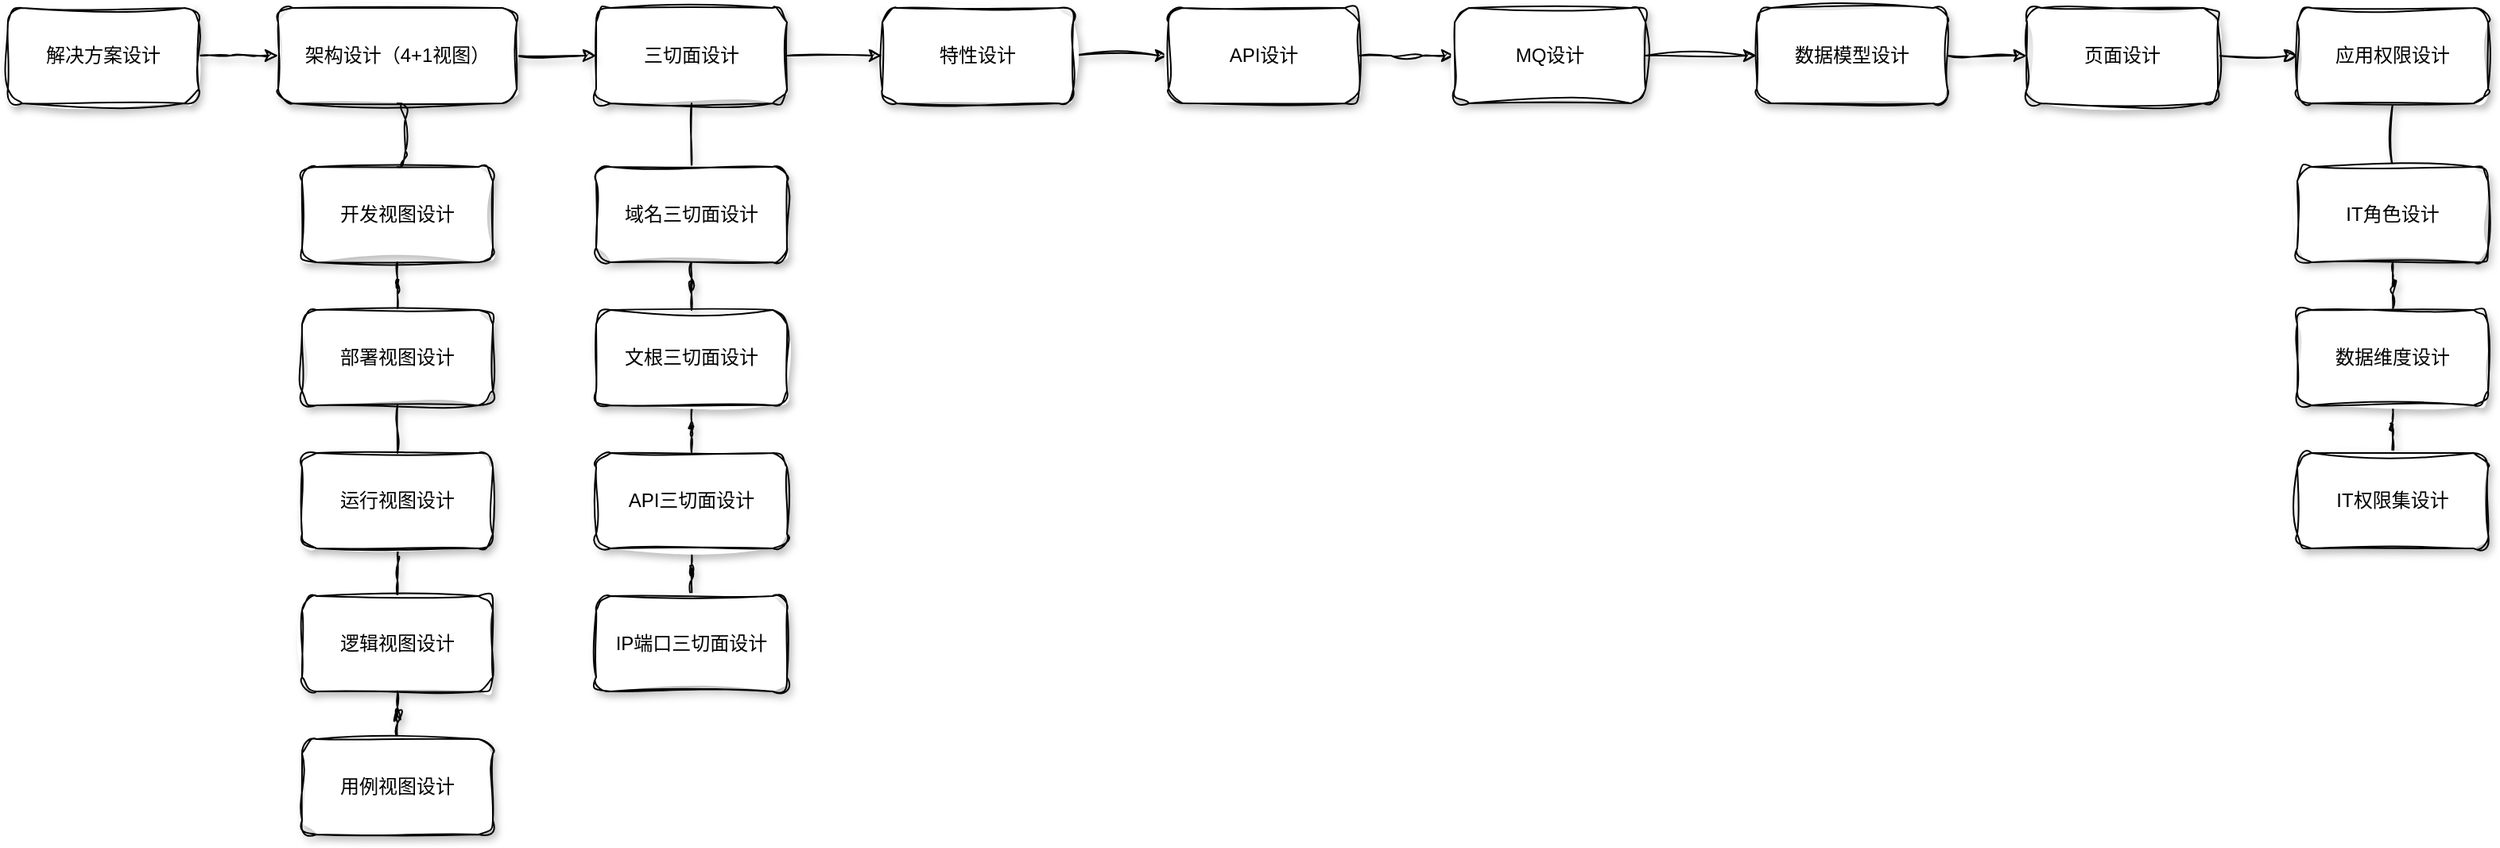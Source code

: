 <mxfile version="26.0.13">
  <diagram name="Page-1" id="o7hvjnD-FwicrIdzrirB">
    <mxGraphModel dx="2071" dy="725" grid="1" gridSize="10" guides="1" tooltips="1" connect="1" arrows="0" fold="1" page="1" pageScale="1" pageWidth="850" pageHeight="1100" math="0" shadow="0">
      <root>
        <mxCell id="0" />
        <mxCell id="1" parent="0" />
        <mxCell id="HR8WFGy64bs_LNmVH5kY-29" value="" style="edgeStyle=orthogonalEdgeStyle;rounded=1;orthogonalLoop=1;jettySize=auto;html=1;flowAnimation=1;shadow=1;sketch=1;curveFitting=1;jiggle=2;" parent="1" source="HR8WFGy64bs_LNmVH5kY-2" target="HR8WFGy64bs_LNmVH5kY-3" edge="1">
          <mxGeometry relative="1" as="geometry" />
        </mxCell>
        <mxCell id="HR8WFGy64bs_LNmVH5kY-2" value="特性设计" style="rounded=1;whiteSpace=wrap;html=1;shadow=1;sketch=1;curveFitting=1;jiggle=2;" parent="1" vertex="1">
          <mxGeometry x="60" y="220" width="120" height="60" as="geometry" />
        </mxCell>
        <mxCell id="HR8WFGy64bs_LNmVH5kY-50" value="" style="edgeStyle=orthogonalEdgeStyle;rounded=1;orthogonalLoop=1;jettySize=auto;html=1;flowAnimation=1;shadow=1;sketch=1;curveFitting=1;jiggle=2;" parent="1" source="HR8WFGy64bs_LNmVH5kY-3" target="HR8WFGy64bs_LNmVH5kY-48" edge="1">
          <mxGeometry relative="1" as="geometry">
            <Array as="points">
              <mxPoint x="390" y="250" />
              <mxPoint x="390" y="250" />
            </Array>
          </mxGeometry>
        </mxCell>
        <mxCell id="HR8WFGy64bs_LNmVH5kY-3" value="API设计" style="rounded=1;whiteSpace=wrap;html=1;shadow=1;sketch=1;curveFitting=1;jiggle=2;" parent="1" vertex="1">
          <mxGeometry x="240" y="220" width="120" height="60" as="geometry" />
        </mxCell>
        <mxCell id="HR8WFGy64bs_LNmVH5kY-32" value="" style="edgeStyle=orthogonalEdgeStyle;rounded=1;orthogonalLoop=1;jettySize=auto;html=1;flowAnimation=1;shadow=1;sketch=1;curveFitting=1;jiggle=2;" parent="1" source="HR8WFGy64bs_LNmVH5kY-5" target="HR8WFGy64bs_LNmVH5kY-6" edge="1">
          <mxGeometry relative="1" as="geometry" />
        </mxCell>
        <mxCell id="HR8WFGy64bs_LNmVH5kY-5" value="数据模型设计" style="rounded=1;whiteSpace=wrap;html=1;shadow=1;sketch=1;curveFitting=1;jiggle=2;" parent="1" vertex="1">
          <mxGeometry x="610" y="220" width="120" height="60" as="geometry" />
        </mxCell>
        <mxCell id="HR8WFGy64bs_LNmVH5kY-33" value="" style="edgeStyle=orthogonalEdgeStyle;rounded=1;orthogonalLoop=1;jettySize=auto;html=1;flowAnimation=1;shadow=1;sketch=1;curveFitting=1;jiggle=2;" parent="1" source="HR8WFGy64bs_LNmVH5kY-6" target="HR8WFGy64bs_LNmVH5kY-7" edge="1">
          <mxGeometry relative="1" as="geometry" />
        </mxCell>
        <mxCell id="HR8WFGy64bs_LNmVH5kY-6" value="页面设计" style="rounded=1;whiteSpace=wrap;html=1;shadow=1;sketch=1;curveFitting=1;jiggle=2;" parent="1" vertex="1">
          <mxGeometry x="780" y="220" width="120" height="60" as="geometry" />
        </mxCell>
        <mxCell id="HR8WFGy64bs_LNmVH5kY-42" value="" style="edgeStyle=orthogonalEdgeStyle;rounded=1;orthogonalLoop=1;jettySize=auto;html=1;endArrow=none;startFill=0;shadow=1;sketch=1;curveFitting=1;jiggle=2;" parent="1" source="HR8WFGy64bs_LNmVH5kY-7" target="HR8WFGy64bs_LNmVH5kY-24" edge="1">
          <mxGeometry relative="1" as="geometry" />
        </mxCell>
        <mxCell id="HR8WFGy64bs_LNmVH5kY-7" value="应用权限设计" style="rounded=1;whiteSpace=wrap;html=1;shadow=1;sketch=1;curveFitting=1;jiggle=2;" parent="1" vertex="1">
          <mxGeometry x="950" y="220" width="120" height="60" as="geometry" />
        </mxCell>
        <mxCell id="HR8WFGy64bs_LNmVH5kY-28" value="" style="edgeStyle=orthogonalEdgeStyle;rounded=1;orthogonalLoop=1;jettySize=auto;html=1;flowAnimation=1;shadow=1;sketch=1;curveFitting=1;jiggle=2;" parent="1" source="HR8WFGy64bs_LNmVH5kY-8" target="HR8WFGy64bs_LNmVH5kY-2" edge="1">
          <mxGeometry relative="1" as="geometry" />
        </mxCell>
        <mxCell id="HR8WFGy64bs_LNmVH5kY-38" value="" style="edgeStyle=orthogonalEdgeStyle;rounded=1;orthogonalLoop=1;jettySize=auto;html=1;endArrow=none;startFill=0;shadow=1;sketch=1;curveFitting=1;jiggle=2;flowAnimation=1;" parent="1" source="HR8WFGy64bs_LNmVH5kY-8" target="HR8WFGy64bs_LNmVH5kY-16" edge="1">
          <mxGeometry relative="1" as="geometry" />
        </mxCell>
        <mxCell id="HR8WFGy64bs_LNmVH5kY-8" value="三切面设计" style="rounded=1;whiteSpace=wrap;html=1;shadow=1;sketch=1;curveFitting=1;jiggle=2;" parent="1" vertex="1">
          <mxGeometry x="-120" y="220" width="120" height="60" as="geometry" />
        </mxCell>
        <mxCell id="HR8WFGy64bs_LNmVH5kY-27" value="" style="edgeStyle=orthogonalEdgeStyle;rounded=1;orthogonalLoop=1;jettySize=auto;html=1;flowAnimation=1;shadow=1;sketch=1;curveFitting=1;jiggle=2;" parent="1" source="HR8WFGy64bs_LNmVH5kY-9" target="HR8WFGy64bs_LNmVH5kY-8" edge="1">
          <mxGeometry relative="1" as="geometry" />
        </mxCell>
        <mxCell id="HR8WFGy64bs_LNmVH5kY-55" style="edgeStyle=orthogonalEdgeStyle;rounded=1;orthogonalLoop=1;jettySize=auto;html=1;exitX=0.5;exitY=1;exitDx=0;exitDy=0;entryX=0.5;entryY=0;entryDx=0;entryDy=0;endArrow=none;startFill=0;shadow=1;sketch=1;curveFitting=1;jiggle=2;flowAnimation=1;" parent="1" source="HR8WFGy64bs_LNmVH5kY-9" target="HR8WFGy64bs_LNmVH5kY-11" edge="1">
          <mxGeometry relative="1" as="geometry">
            <Array as="points">
              <mxPoint x="-240" y="280" />
              <mxPoint x="-240" y="320" />
            </Array>
          </mxGeometry>
        </mxCell>
        <mxCell id="HR8WFGy64bs_LNmVH5kY-9" value="架构设计（4+1视图）" style="rounded=1;whiteSpace=wrap;html=1;shadow=1;sketch=1;curveFitting=1;jiggle=2;glass=0;gradientColor=none;" parent="1" vertex="1">
          <mxGeometry x="-320" y="220" width="150" height="60" as="geometry" />
        </mxCell>
        <mxCell id="HR8WFGy64bs_LNmVH5kY-35" value="" style="edgeStyle=orthogonalEdgeStyle;rounded=1;orthogonalLoop=1;jettySize=auto;html=1;endArrow=none;startFill=0;shadow=1;sketch=1;curveFitting=1;jiggle=2;" parent="1" source="HR8WFGy64bs_LNmVH5kY-11" target="HR8WFGy64bs_LNmVH5kY-12" edge="1">
          <mxGeometry relative="1" as="geometry" />
        </mxCell>
        <mxCell id="HR8WFGy64bs_LNmVH5kY-11" value="开发视图设计" style="rounded=1;whiteSpace=wrap;html=1;shadow=1;sketch=1;curveFitting=1;jiggle=2;" parent="1" vertex="1">
          <mxGeometry x="-305" y="320" width="120" height="60" as="geometry" />
        </mxCell>
        <mxCell id="HR8WFGy64bs_LNmVH5kY-56" style="edgeStyle=orthogonalEdgeStyle;rounded=1;orthogonalLoop=1;jettySize=auto;html=1;exitX=0.5;exitY=1;exitDx=0;exitDy=0;entryX=0.5;entryY=0;entryDx=0;entryDy=0;endArrow=none;startFill=0;shadow=1;sketch=1;curveFitting=1;jiggle=2;" parent="1" source="HR8WFGy64bs_LNmVH5kY-12" target="HR8WFGy64bs_LNmVH5kY-13" edge="1">
          <mxGeometry relative="1" as="geometry" />
        </mxCell>
        <mxCell id="HR8WFGy64bs_LNmVH5kY-12" value="部署视图设计" style="rounded=1;whiteSpace=wrap;html=1;shadow=1;sketch=1;curveFitting=1;jiggle=2;" parent="1" vertex="1">
          <mxGeometry x="-305" y="410" width="120" height="60" as="geometry" />
        </mxCell>
        <mxCell id="HR8WFGy64bs_LNmVH5kY-57" style="edgeStyle=orthogonalEdgeStyle;rounded=1;orthogonalLoop=1;jettySize=auto;html=1;exitX=0.5;exitY=1;exitDx=0;exitDy=0;entryX=0.5;entryY=0;entryDx=0;entryDy=0;endArrow=none;startFill=0;shadow=1;sketch=1;curveFitting=1;jiggle=2;" parent="1" source="HR8WFGy64bs_LNmVH5kY-13" target="HR8WFGy64bs_LNmVH5kY-14" edge="1">
          <mxGeometry relative="1" as="geometry">
            <Array as="points">
              <mxPoint x="-245" y="570" />
              <mxPoint x="-245" y="570" />
            </Array>
          </mxGeometry>
        </mxCell>
        <mxCell id="HR8WFGy64bs_LNmVH5kY-13" value="运行视图设计" style="rounded=1;whiteSpace=wrap;html=1;shadow=1;sketch=1;curveFitting=1;jiggle=2;" parent="1" vertex="1">
          <mxGeometry x="-305" y="500" width="120" height="60" as="geometry" />
        </mxCell>
        <mxCell id="HR8WFGy64bs_LNmVH5kY-37" value="" style="edgeStyle=orthogonalEdgeStyle;rounded=1;orthogonalLoop=1;jettySize=auto;html=1;endArrow=none;startFill=0;shadow=1;sketch=1;curveFitting=1;jiggle=2;" parent="1" source="HR8WFGy64bs_LNmVH5kY-14" target="HR8WFGy64bs_LNmVH5kY-15" edge="1">
          <mxGeometry relative="1" as="geometry" />
        </mxCell>
        <mxCell id="HR8WFGy64bs_LNmVH5kY-14" value="逻辑视图设计" style="rounded=1;whiteSpace=wrap;html=1;shadow=1;sketch=1;curveFitting=1;jiggle=2;" parent="1" vertex="1">
          <mxGeometry x="-305" y="590" width="120" height="60" as="geometry" />
        </mxCell>
        <mxCell id="HR8WFGy64bs_LNmVH5kY-15" value="用例视图设计" style="rounded=1;whiteSpace=wrap;html=1;shadow=1;sketch=1;curveFitting=1;jiggle=2;" parent="1" vertex="1">
          <mxGeometry x="-305" y="680" width="120" height="60" as="geometry" />
        </mxCell>
        <mxCell id="HR8WFGy64bs_LNmVH5kY-39" value="" style="edgeStyle=orthogonalEdgeStyle;rounded=1;orthogonalLoop=1;jettySize=auto;html=1;endArrow=none;startFill=0;shadow=1;sketch=1;curveFitting=1;jiggle=2;" parent="1" source="HR8WFGy64bs_LNmVH5kY-16" target="HR8WFGy64bs_LNmVH5kY-17" edge="1">
          <mxGeometry relative="1" as="geometry" />
        </mxCell>
        <mxCell id="HR8WFGy64bs_LNmVH5kY-16" value="域名三切面设计" style="rounded=1;whiteSpace=wrap;html=1;shadow=1;sketch=1;curveFitting=1;jiggle=2;" parent="1" vertex="1">
          <mxGeometry x="-120" y="320" width="120" height="60" as="geometry" />
        </mxCell>
        <mxCell id="HR8WFGy64bs_LNmVH5kY-40" value="" style="edgeStyle=orthogonalEdgeStyle;rounded=1;orthogonalLoop=1;jettySize=auto;html=1;endArrow=none;startFill=0;shadow=1;sketch=1;curveFitting=1;jiggle=2;" parent="1" source="HR8WFGy64bs_LNmVH5kY-17" target="HR8WFGy64bs_LNmVH5kY-18" edge="1">
          <mxGeometry relative="1" as="geometry" />
        </mxCell>
        <mxCell id="HR8WFGy64bs_LNmVH5kY-17" value="文根三切面设计" style="rounded=1;whiteSpace=wrap;html=1;shadow=1;sketch=1;curveFitting=1;jiggle=2;" parent="1" vertex="1">
          <mxGeometry x="-120" y="410" width="120" height="60" as="geometry" />
        </mxCell>
        <mxCell id="HR8WFGy64bs_LNmVH5kY-41" value="" style="edgeStyle=orthogonalEdgeStyle;rounded=1;orthogonalLoop=1;jettySize=auto;html=1;endArrow=none;startFill=0;shadow=1;sketch=1;curveFitting=1;jiggle=2;" parent="1" source="HR8WFGy64bs_LNmVH5kY-18" target="HR8WFGy64bs_LNmVH5kY-19" edge="1">
          <mxGeometry relative="1" as="geometry" />
        </mxCell>
        <mxCell id="HR8WFGy64bs_LNmVH5kY-18" value="API三切面设计" style="rounded=1;whiteSpace=wrap;html=1;shadow=1;sketch=1;curveFitting=1;jiggle=2;" parent="1" vertex="1">
          <mxGeometry x="-120" y="500" width="120" height="60" as="geometry" />
        </mxCell>
        <mxCell id="HR8WFGy64bs_LNmVH5kY-19" value="IP端口三切面设计" style="rounded=1;whiteSpace=wrap;html=1;shadow=1;sketch=1;curveFitting=1;jiggle=2;" parent="1" vertex="1">
          <mxGeometry x="-120" y="590" width="120" height="60" as="geometry" />
        </mxCell>
        <mxCell id="HR8WFGy64bs_LNmVH5kY-46" value="" style="edgeStyle=orthogonalEdgeStyle;rounded=1;orthogonalLoop=1;jettySize=auto;html=1;endArrow=none;startFill=0;shadow=1;sketch=1;curveFitting=1;jiggle=2;" parent="1" source="HR8WFGy64bs_LNmVH5kY-24" target="HR8WFGy64bs_LNmVH5kY-25" edge="1">
          <mxGeometry relative="1" as="geometry" />
        </mxCell>
        <mxCell id="HR8WFGy64bs_LNmVH5kY-24" value="IT角色设计" style="rounded=1;whiteSpace=wrap;html=1;shadow=1;sketch=1;curveFitting=1;jiggle=2;" parent="1" vertex="1">
          <mxGeometry x="950" y="320" width="120" height="60" as="geometry" />
        </mxCell>
        <mxCell id="HR8WFGy64bs_LNmVH5kY-47" value="" style="edgeStyle=orthogonalEdgeStyle;rounded=1;orthogonalLoop=1;jettySize=auto;html=1;endArrow=none;startFill=0;shadow=1;sketch=1;curveFitting=1;jiggle=2;" parent="1" source="HR8WFGy64bs_LNmVH5kY-25" target="HR8WFGy64bs_LNmVH5kY-26" edge="1">
          <mxGeometry relative="1" as="geometry" />
        </mxCell>
        <mxCell id="HR8WFGy64bs_LNmVH5kY-25" value="数据维度设计" style="rounded=1;whiteSpace=wrap;html=1;shadow=1;sketch=1;curveFitting=1;jiggle=2;" parent="1" vertex="1">
          <mxGeometry x="950" y="410" width="120" height="60" as="geometry" />
        </mxCell>
        <mxCell id="HR8WFGy64bs_LNmVH5kY-26" value="IT权限集设计" style="rounded=1;whiteSpace=wrap;html=1;shadow=1;sketch=1;curveFitting=1;jiggle=2;" parent="1" vertex="1">
          <mxGeometry x="950" y="500" width="120" height="60" as="geometry" />
        </mxCell>
        <mxCell id="HR8WFGy64bs_LNmVH5kY-51" value="" style="edgeStyle=orthogonalEdgeStyle;rounded=1;orthogonalLoop=1;jettySize=auto;html=1;flowAnimation=1;shadow=1;sketch=1;curveFitting=1;jiggle=2;" parent="1" source="HR8WFGy64bs_LNmVH5kY-48" target="HR8WFGy64bs_LNmVH5kY-5" edge="1">
          <mxGeometry relative="1" as="geometry" />
        </mxCell>
        <mxCell id="HR8WFGy64bs_LNmVH5kY-48" value="MQ设计" style="rounded=1;whiteSpace=wrap;html=1;shadow=1;sketch=1;curveFitting=1;jiggle=2;" parent="1" vertex="1">
          <mxGeometry x="420" y="220" width="120" height="60" as="geometry" />
        </mxCell>
        <mxCell id="HR8WFGy64bs_LNmVH5kY-54" value="" style="edgeStyle=orthogonalEdgeStyle;rounded=1;orthogonalLoop=1;jettySize=auto;html=1;flowAnimation=1;shadow=1;sketchStyle=rough;sketch=1;curveFitting=1;jiggle=2;" parent="1" source="HR8WFGy64bs_LNmVH5kY-53" target="HR8WFGy64bs_LNmVH5kY-9" edge="1">
          <mxGeometry relative="1" as="geometry">
            <Array as="points">
              <mxPoint x="-340" y="250" />
              <mxPoint x="-340" y="250" />
            </Array>
          </mxGeometry>
        </mxCell>
        <mxCell id="HR8WFGy64bs_LNmVH5kY-53" value="解决方案设计" style="rounded=1;whiteSpace=wrap;html=1;shadow=1;sketch=1;curveFitting=1;jiggle=2;" parent="1" vertex="1">
          <mxGeometry x="-490" y="220" width="120" height="60" as="geometry" />
        </mxCell>
      </root>
    </mxGraphModel>
  </diagram>
</mxfile>
